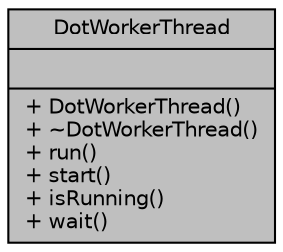 digraph "DotWorkerThread"
{
 // LATEX_PDF_SIZE
  edge [fontname="Helvetica",fontsize="10",labelfontname="Helvetica",labelfontsize="10"];
  node [fontname="Helvetica",fontsize="10",shape=record];
  Node1 [label="{DotWorkerThread\n||+ DotWorkerThread()\l+ ~DotWorkerThread()\l+ run()\l+ start()\l+ isRunning()\l+ wait()\l}",height=0.2,width=0.4,color="black", fillcolor="grey75", style="filled", fontcolor="black",tooltip=" "];
}
